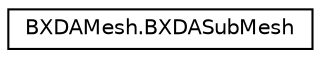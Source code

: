 digraph "Graphical Class Hierarchy"
{
  edge [fontname="Helvetica",fontsize="10",labelfontname="Helvetica",labelfontsize="10"];
  node [fontname="Helvetica",fontsize="10",shape=record];
  rankdir="LR";
  Node0 [label="BXDAMesh.BXDASubMesh",height=0.2,width=0.4,color="black", fillcolor="white", style="filled",URL="$class_b_x_d_a_mesh_1_1_b_x_d_a_sub_mesh.html",tooltip="Represents an indexed triangle mesh with normals and optional colors and texture coordinates. "];
}
